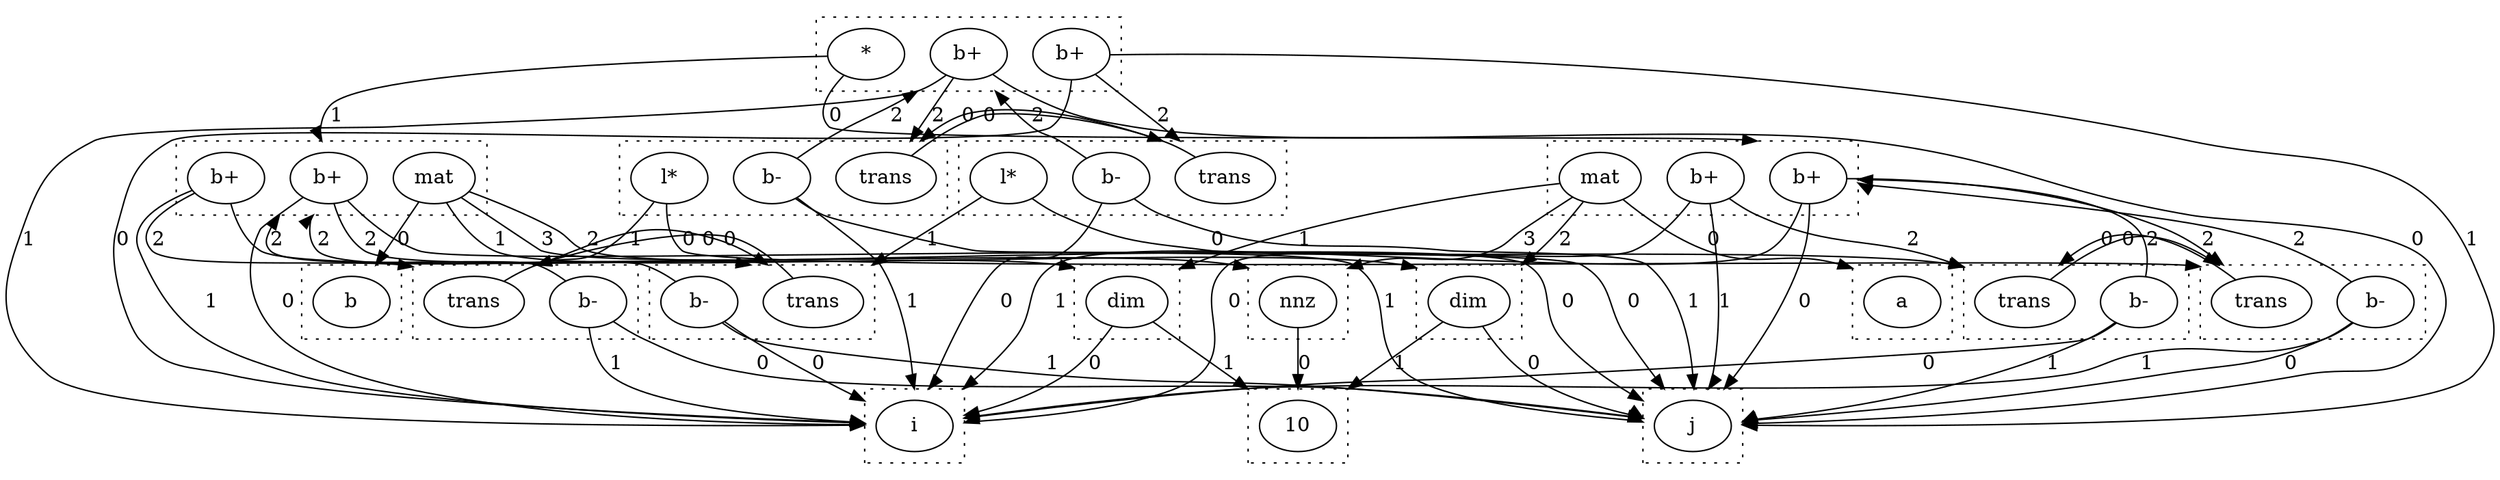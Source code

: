 digraph {
  compound=true
  subgraph cluster_0 {
    style=dotted
    0.0[label = "a"]
  }
  subgraph cluster_1 {
    style=dotted
    1.0[label = "i"]
  }
  subgraph cluster_2 {
    style=dotted
    2.0[label = "10"]
  }
  subgraph cluster_3 {
    style=dotted
    3.0[label = "dim"]
  }
  subgraph cluster_4 {
    style=dotted
    4.0[label = "j"]
  }
  subgraph cluster_5 {
    style=dotted
    5.0[label = "dim"]
  }
  subgraph cluster_6 {
    style=dotted
    6.0[label = "nnz"]
  }
  subgraph cluster_7 {
    style=dotted
    7.0[label = "b+"]
    7.1[label = "mat"]
    7.2[label = "b+"]
  }
  subgraph cluster_8 {
    style=dotted
    8.0[label = "b"]
  }
  subgraph cluster_9 {
    style=dotted
    9.0[label = "b+"]
    9.1[label = "mat"]
    9.2[label = "b+"]
  }
  subgraph cluster_10 {
    style=dotted
    10.0[label = "b+"]
    10.1[label = "*"]
    10.2[label = "b+"]
  }
  subgraph cluster_11 {
    style=dotted
    11.0[label = "trans"]
    11.1[label = "b-"]
  }
  subgraph cluster_13 {
    style=dotted
    13.0[label = "trans"]
    13.1[label = "b-"]
  }
  subgraph cluster_15 {
    style=dotted
    15.0[label = "trans"]
    15.1[label = "b-"]
  }
  subgraph cluster_17 {
    style=dotted
    17.0[label = "trans"]
    17.1[label = "b-"]
  }
  subgraph cluster_19 {
    style=dotted
    19.0[label = "trans"]
    19.1[label = "b-"]
    19.2[label = "l*"]
  }
  subgraph cluster_21 {
    style=dotted
    21.0[label = "trans"]
    21.1[label = "b-"]
    21.2[label = "l*"]
  }
  3.0 -> 1.0 [lhead = cluster_1, label = 0]
  3.0 -> 2.0 [lhead = cluster_2, label = 1]
  5.0 -> 4.0 [lhead = cluster_4, label = 0]
  5.0 -> 2.0 [lhead = cluster_2, label = 1]
  6.0 -> 2.0 [lhead = cluster_2, label = 0]
  7.0 -> 4.0 [lhead = cluster_4, label = 0]
  7.0 -> 1.0 [lhead = cluster_1, label = 1]
  7.0 -> 13.0 [lhead = cluster_13, label = 2]
  7.1 -> 0.0 [lhead = cluster_0, label = 0]
  7.1 -> 3.0 [lhead = cluster_3, label = 1]
  7.1 -> 5.0 [lhead = cluster_5, label = 2]
  7.1 -> 6.0 [lhead = cluster_6, label = 3]
  7.2 -> 1.0 [lhead = cluster_1, label = 0]
  7.2 -> 4.0 [lhead = cluster_4, label = 1]
  7.2 -> 11.0 [lhead = cluster_11, label = 2]
  9.0 -> 1.0 [lhead = cluster_1, label = 0]
  9.0 -> 4.0 [lhead = cluster_4, label = 1]
  9.0 -> 17.0 [lhead = cluster_17, label = 2]
  9.1 -> 8.0 [lhead = cluster_8, label = 0]
  9.1 -> 3.0 [lhead = cluster_3, label = 1]
  9.1 -> 5.0 [lhead = cluster_5, label = 2]
  9.1 -> 6.0 [lhead = cluster_6, label = 3]
  9.2 -> 4.0 [lhead = cluster_4, label = 0]
  9.2 -> 1.0 [lhead = cluster_1, label = 1]
  9.2 -> 15.0 [lhead = cluster_15, label = 2]
  10.0 -> 4.0 [lhead = cluster_4, label = 0]
  10.0 -> 1.0 [lhead = cluster_1, label = 1]
  10.0 -> 21.0 [lhead = cluster_21, label = 2]
  10.1 -> 7.0 [lhead = cluster_7, label = 0]
  10.1 -> 9.0 [lhead = cluster_9, label = 1]
  10.2 -> 1.0 [lhead = cluster_1, label = 0]
  10.2 -> 4.0 [lhead = cluster_4, label = 1]
  10.2 -> 19.0 [lhead = cluster_19, label = 2]
  11.0 -> 13.0 [lhead = cluster_13, label = 0]
  11.1 -> 1.0 [lhead = cluster_1, label = 0]
  11.1 -> 4.0 [lhead = cluster_4, label = 1]
  11.1 -> 7.0 [lhead = cluster_7, label = 2]
  13.0 -> 11.0 [lhead = cluster_11, label = 0]
  13.1 -> 4.0 [lhead = cluster_4, label = 0]
  13.1 -> 1.0 [lhead = cluster_1, label = 1]
  13.1 -> 7.0 [lhead = cluster_7, label = 2]
  15.0 -> 17.0 [lhead = cluster_17, label = 0]
  15.1 -> 4.0 [lhead = cluster_4, label = 0]
  15.1 -> 1.0 [lhead = cluster_1, label = 1]
  15.1 -> 9.0 [lhead = cluster_9, label = 2]
  17.0 -> 15.0 [lhead = cluster_15, label = 0]
  17.1 -> 1.0 [lhead = cluster_1, label = 0]
  17.1 -> 4.0 [lhead = cluster_4, label = 1]
  17.1 -> 9.0 [lhead = cluster_9, label = 2]
  19.0 -> 21.0 [lhead = cluster_21, label = 0]
  19.1 -> 1.0 [lhead = cluster_1, label = 0]
  19.1 -> 4.0 [lhead = cluster_4, label = 1]
  19.1 -> 10.0 [lhead = cluster_10, label = 2]
  19.2 -> 11.0 [lhead = cluster_11, label = 0]
  19.2 -> 17.0 [lhead = cluster_17, label = 1]
  21.0 -> 19.0 [lhead = cluster_19, label = 0]
  21.1 -> 4.0 [lhead = cluster_4, label = 0]
  21.1 -> 1.0 [lhead = cluster_1, label = 1]
  21.1 -> 10.0 [lhead = cluster_10, label = 2]
  21.2 -> 13.0 [lhead = cluster_13, label = 0]
  21.2 -> 15.0 [lhead = cluster_15, label = 1]
}